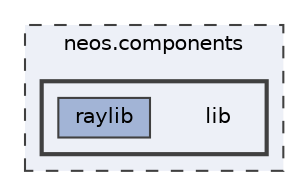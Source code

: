 digraph "neos.components/lib"
{
 // INTERACTIVE_SVG=YES
 // LATEX_PDF_SIZE
  bgcolor="transparent";
  edge [fontname=Helvetica,fontsize=10,labelfontname=Helvetica,labelfontsize=10];
  node [fontname=Helvetica,fontsize=10,shape=box,height=0.2,width=0.4];
  compound=true
  subgraph clusterdir_f4a4cc58845b678d195a08954a596c2c {
    graph [ bgcolor="#edf0f7", pencolor="grey25", label="neos.components", fontname=Helvetica,fontsize=10 style="filled,dashed", URL="dir_f4a4cc58845b678d195a08954a596c2c.html",tooltip=""]
  subgraph clusterdir_a1d9a1d4cad0bd6a3e0f5524b447eb5c {
    graph [ bgcolor="#edf0f7", pencolor="grey25", label="", fontname=Helvetica,fontsize=10 style="filled,bold", URL="dir_a1d9a1d4cad0bd6a3e0f5524b447eb5c.html",tooltip=""]
    dir_a1d9a1d4cad0bd6a3e0f5524b447eb5c [shape=plaintext, label="lib"];
  dir_d6c09d9ea2589be64c15877e7259b845 [label="raylib", fillcolor="#a2b4d6", color="grey25", style="filled", URL="dir_d6c09d9ea2589be64c15877e7259b845.html",tooltip=""];
  }
  }
}
